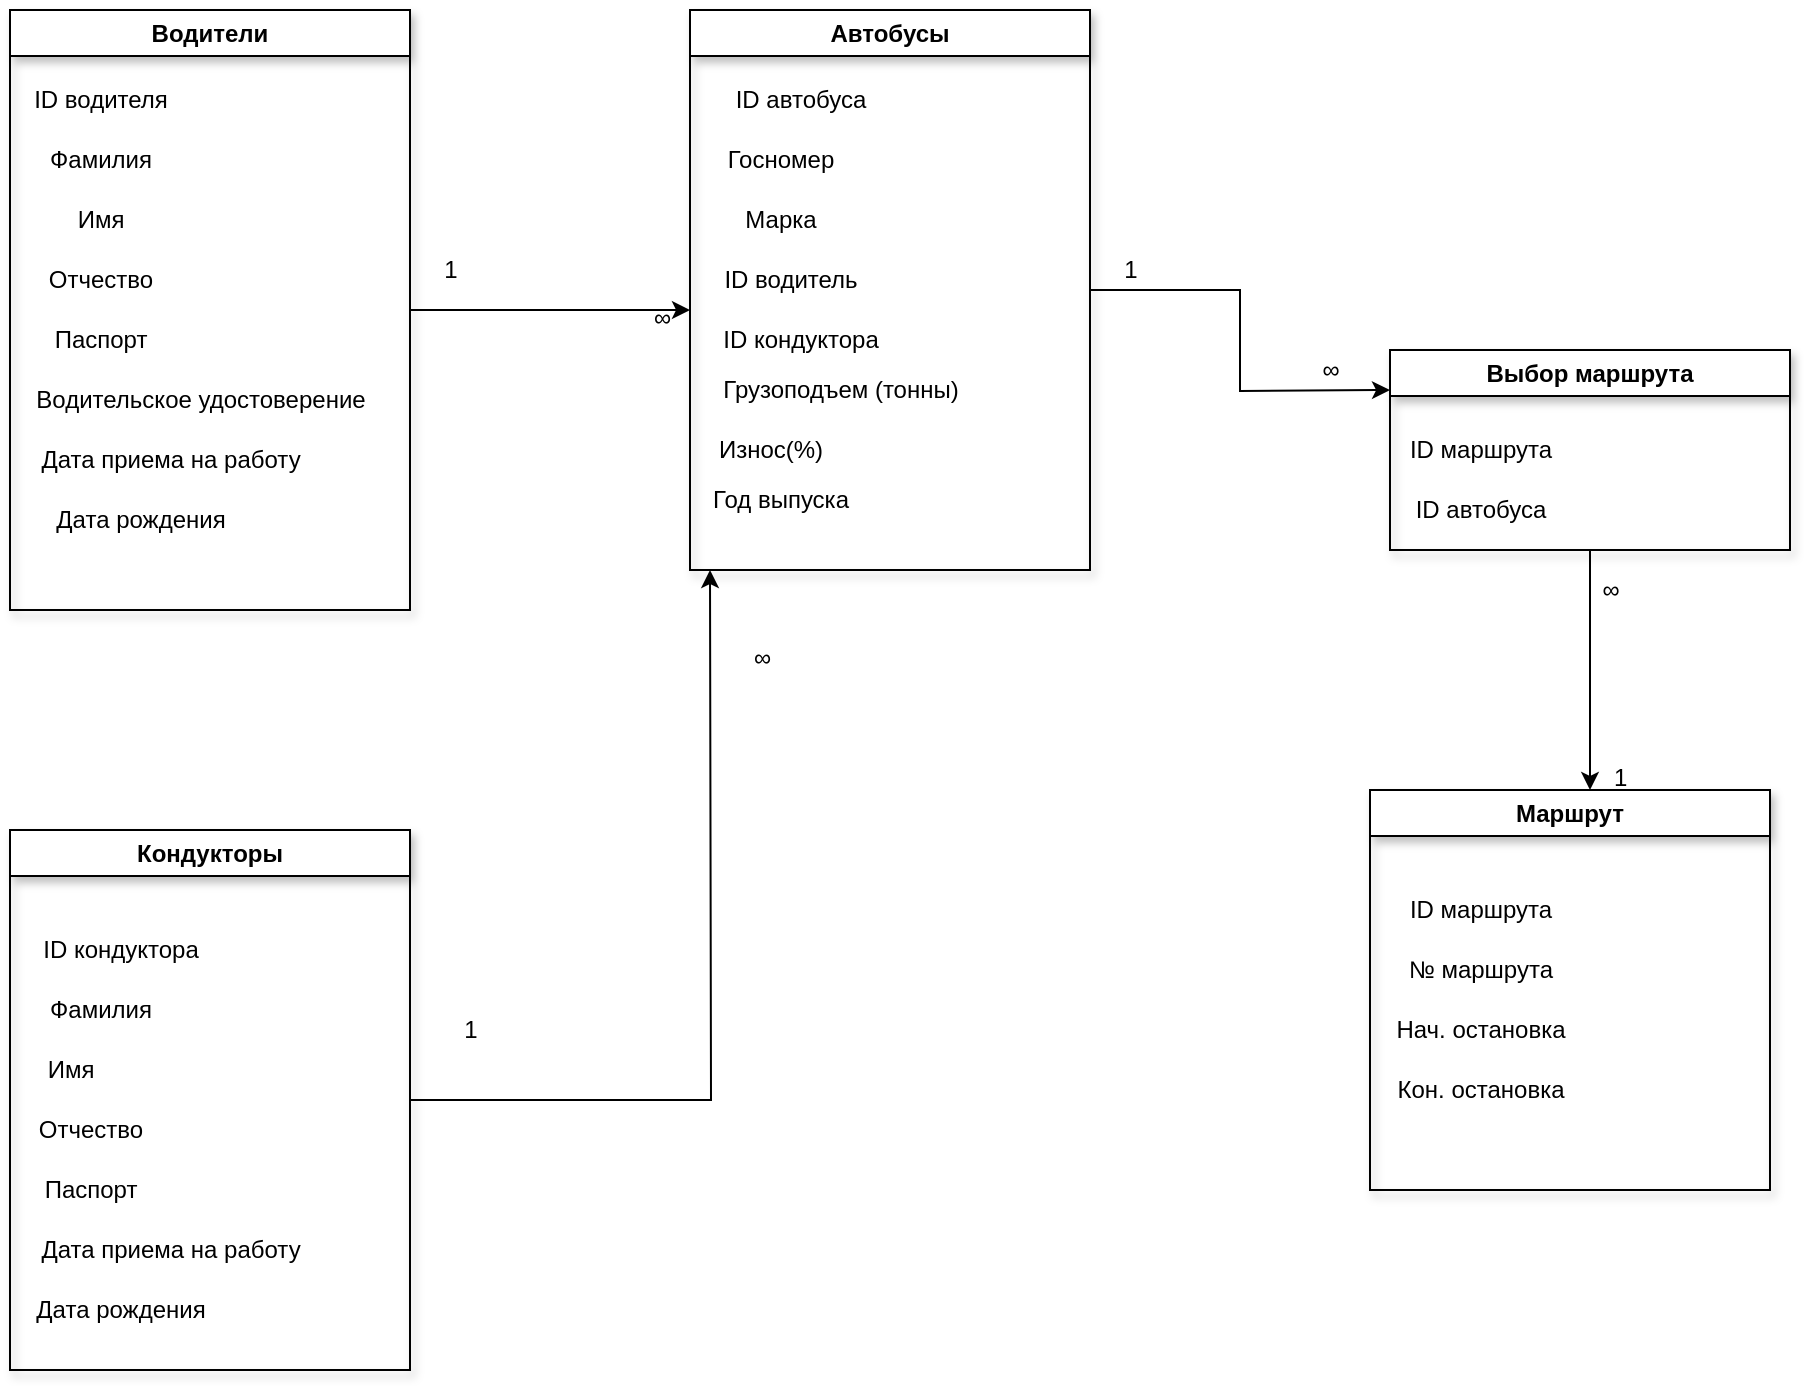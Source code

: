 <mxfile version="20.8.10" type="github">
  <diagram name="Страница 1" id="9g6V_dz-iWOwp6Ai2Tzk">
    <mxGraphModel dx="1026" dy="692" grid="1" gridSize="10" guides="1" tooltips="1" connect="1" arrows="1" fold="1" page="1" pageScale="1" pageWidth="1654" pageHeight="2336" math="0" shadow="0">
      <root>
        <mxCell id="0" />
        <mxCell id="1" parent="0" />
        <mxCell id="SfoHpd15tWI8p4T57rIh-19" style="edgeStyle=orthogonalEdgeStyle;rounded=0;orthogonalLoop=1;jettySize=auto;html=1;" edge="1" parent="1" source="SfoHpd15tWI8p4T57rIh-6">
          <mxGeometry relative="1" as="geometry">
            <mxPoint x="400" y="230" as="targetPoint" />
          </mxGeometry>
        </mxCell>
        <mxCell id="SfoHpd15tWI8p4T57rIh-6" value="Водители" style="swimlane;whiteSpace=wrap;html=1;shadow=1;" vertex="1" parent="1">
          <mxGeometry x="60" y="80" width="200" height="300" as="geometry" />
        </mxCell>
        <mxCell id="SfoHpd15tWI8p4T57rIh-9" value="ID водителя" style="text;html=1;align=center;verticalAlign=middle;resizable=0;points=[];autosize=1;strokeColor=none;fillColor=none;" vertex="1" parent="SfoHpd15tWI8p4T57rIh-6">
          <mxGeometry y="30" width="90" height="30" as="geometry" />
        </mxCell>
        <mxCell id="SfoHpd15tWI8p4T57rIh-12" value="Фамилия" style="text;html=1;align=center;verticalAlign=middle;resizable=0;points=[];autosize=1;strokeColor=none;fillColor=none;" vertex="1" parent="SfoHpd15tWI8p4T57rIh-6">
          <mxGeometry x="5" y="60" width="80" height="30" as="geometry" />
        </mxCell>
        <mxCell id="SfoHpd15tWI8p4T57rIh-13" value="Имя" style="text;html=1;align=center;verticalAlign=middle;resizable=0;points=[];autosize=1;strokeColor=none;fillColor=none;" vertex="1" parent="SfoHpd15tWI8p4T57rIh-6">
          <mxGeometry x="20" y="90" width="50" height="30" as="geometry" />
        </mxCell>
        <mxCell id="SfoHpd15tWI8p4T57rIh-14" value="Отчество" style="text;html=1;align=center;verticalAlign=middle;resizable=0;points=[];autosize=1;strokeColor=none;fillColor=none;" vertex="1" parent="SfoHpd15tWI8p4T57rIh-6">
          <mxGeometry x="5" y="120" width="80" height="30" as="geometry" />
        </mxCell>
        <mxCell id="SfoHpd15tWI8p4T57rIh-15" value="Паспорт" style="text;html=1;align=center;verticalAlign=middle;resizable=0;points=[];autosize=1;strokeColor=none;fillColor=none;" vertex="1" parent="SfoHpd15tWI8p4T57rIh-6">
          <mxGeometry x="10" y="150" width="70" height="30" as="geometry" />
        </mxCell>
        <mxCell id="SfoHpd15tWI8p4T57rIh-16" value="Водительское удостоверение" style="text;html=1;align=center;verticalAlign=middle;resizable=0;points=[];autosize=1;strokeColor=none;fillColor=none;" vertex="1" parent="SfoHpd15tWI8p4T57rIh-6">
          <mxGeometry y="180" width="190" height="30" as="geometry" />
        </mxCell>
        <mxCell id="SfoHpd15tWI8p4T57rIh-17" value="Дата приема на работу" style="text;html=1;align=center;verticalAlign=middle;resizable=0;points=[];autosize=1;strokeColor=none;fillColor=none;" vertex="1" parent="SfoHpd15tWI8p4T57rIh-6">
          <mxGeometry y="210" width="160" height="30" as="geometry" />
        </mxCell>
        <mxCell id="SfoHpd15tWI8p4T57rIh-18" value="Дата рождения" style="text;html=1;align=center;verticalAlign=middle;resizable=0;points=[];autosize=1;strokeColor=none;fillColor=none;" vertex="1" parent="SfoHpd15tWI8p4T57rIh-6">
          <mxGeometry x="10" y="240" width="110" height="30" as="geometry" />
        </mxCell>
        <mxCell id="SfoHpd15tWI8p4T57rIh-38" style="edgeStyle=orthogonalEdgeStyle;rounded=0;orthogonalLoop=1;jettySize=auto;html=1;" edge="1" parent="1" source="SfoHpd15tWI8p4T57rIh-20">
          <mxGeometry relative="1" as="geometry">
            <mxPoint x="750" y="270" as="targetPoint" />
          </mxGeometry>
        </mxCell>
        <mxCell id="SfoHpd15tWI8p4T57rIh-20" value="Автобусы" style="swimlane;whiteSpace=wrap;html=1;shadow=1;" vertex="1" parent="1">
          <mxGeometry x="400" y="80" width="200" height="280" as="geometry" />
        </mxCell>
        <mxCell id="SfoHpd15tWI8p4T57rIh-21" value="ID автобуса" style="text;html=1;align=center;verticalAlign=middle;resizable=0;points=[];autosize=1;strokeColor=none;fillColor=none;" vertex="1" parent="SfoHpd15tWI8p4T57rIh-20">
          <mxGeometry x="10" y="30" width="90" height="30" as="geometry" />
        </mxCell>
        <mxCell id="SfoHpd15tWI8p4T57rIh-22" value="Госномер" style="text;html=1;align=center;verticalAlign=middle;resizable=0;points=[];autosize=1;strokeColor=none;fillColor=none;" vertex="1" parent="SfoHpd15tWI8p4T57rIh-20">
          <mxGeometry x="5" y="60" width="80" height="30" as="geometry" />
        </mxCell>
        <mxCell id="SfoHpd15tWI8p4T57rIh-23" value="Марка" style="text;html=1;align=center;verticalAlign=middle;resizable=0;points=[];autosize=1;strokeColor=none;fillColor=none;" vertex="1" parent="SfoHpd15tWI8p4T57rIh-20">
          <mxGeometry x="15" y="90" width="60" height="30" as="geometry" />
        </mxCell>
        <mxCell id="SfoHpd15tWI8p4T57rIh-24" value="ID водитель" style="text;html=1;align=center;verticalAlign=middle;resizable=0;points=[];autosize=1;strokeColor=none;fillColor=none;" vertex="1" parent="SfoHpd15tWI8p4T57rIh-20">
          <mxGeometry x="5" y="120" width="90" height="30" as="geometry" />
        </mxCell>
        <mxCell id="SfoHpd15tWI8p4T57rIh-25" value="ID кондуктора" style="text;html=1;align=center;verticalAlign=middle;resizable=0;points=[];autosize=1;strokeColor=none;fillColor=none;" vertex="1" parent="SfoHpd15tWI8p4T57rIh-20">
          <mxGeometry x="5" y="150" width="100" height="30" as="geometry" />
        </mxCell>
        <mxCell id="SfoHpd15tWI8p4T57rIh-26" value="Грузоподъем (тонны)" style="text;html=1;align=center;verticalAlign=middle;resizable=0;points=[];autosize=1;strokeColor=none;fillColor=none;" vertex="1" parent="SfoHpd15tWI8p4T57rIh-20">
          <mxGeometry x="5" y="175" width="140" height="30" as="geometry" />
        </mxCell>
        <mxCell id="SfoHpd15tWI8p4T57rIh-28" value="Год выпуска" style="text;html=1;align=center;verticalAlign=middle;resizable=0;points=[];autosize=1;strokeColor=none;fillColor=none;" vertex="1" parent="SfoHpd15tWI8p4T57rIh-20">
          <mxGeometry y="230" width="90" height="30" as="geometry" />
        </mxCell>
        <mxCell id="SfoHpd15tWI8p4T57rIh-27" value="Износ(%)" style="text;html=1;align=center;verticalAlign=middle;resizable=0;points=[];autosize=1;strokeColor=none;fillColor=none;" vertex="1" parent="1">
          <mxGeometry x="400" y="285" width="80" height="30" as="geometry" />
        </mxCell>
        <mxCell id="SfoHpd15tWI8p4T57rIh-37" style="edgeStyle=orthogonalEdgeStyle;rounded=0;orthogonalLoop=1;jettySize=auto;html=1;" edge="1" parent="1" source="SfoHpd15tWI8p4T57rIh-29">
          <mxGeometry relative="1" as="geometry">
            <mxPoint x="410" y="360" as="targetPoint" />
          </mxGeometry>
        </mxCell>
        <mxCell id="SfoHpd15tWI8p4T57rIh-29" value="Кондукторы" style="swimlane;whiteSpace=wrap;html=1;shadow=1;" vertex="1" parent="1">
          <mxGeometry x="60" y="490" width="200" height="270" as="geometry" />
        </mxCell>
        <mxCell id="SfoHpd15tWI8p4T57rIh-30" value="ID кондуктора" style="text;html=1;align=center;verticalAlign=middle;resizable=0;points=[];autosize=1;strokeColor=none;fillColor=none;" vertex="1" parent="SfoHpd15tWI8p4T57rIh-29">
          <mxGeometry x="5" y="45" width="100" height="30" as="geometry" />
        </mxCell>
        <mxCell id="SfoHpd15tWI8p4T57rIh-31" value="Фамилия" style="text;html=1;align=center;verticalAlign=middle;resizable=0;points=[];autosize=1;strokeColor=none;fillColor=none;" vertex="1" parent="SfoHpd15tWI8p4T57rIh-29">
          <mxGeometry x="5" y="75" width="80" height="30" as="geometry" />
        </mxCell>
        <mxCell id="SfoHpd15tWI8p4T57rIh-33" value="Отчество" style="text;html=1;align=center;verticalAlign=middle;resizable=0;points=[];autosize=1;strokeColor=none;fillColor=none;" vertex="1" parent="SfoHpd15tWI8p4T57rIh-29">
          <mxGeometry y="135" width="80" height="30" as="geometry" />
        </mxCell>
        <mxCell id="SfoHpd15tWI8p4T57rIh-34" value="Паспорт" style="text;html=1;align=center;verticalAlign=middle;resizable=0;points=[];autosize=1;strokeColor=none;fillColor=none;" vertex="1" parent="SfoHpd15tWI8p4T57rIh-29">
          <mxGeometry x="5" y="165" width="70" height="30" as="geometry" />
        </mxCell>
        <mxCell id="SfoHpd15tWI8p4T57rIh-35" value="Дата приема на работу" style="text;html=1;align=center;verticalAlign=middle;resizable=0;points=[];autosize=1;strokeColor=none;fillColor=none;" vertex="1" parent="SfoHpd15tWI8p4T57rIh-29">
          <mxGeometry y="195" width="160" height="30" as="geometry" />
        </mxCell>
        <mxCell id="SfoHpd15tWI8p4T57rIh-36" value="Дата рождения" style="text;html=1;align=center;verticalAlign=middle;resizable=0;points=[];autosize=1;strokeColor=none;fillColor=none;" vertex="1" parent="SfoHpd15tWI8p4T57rIh-29">
          <mxGeometry y="225" width="110" height="30" as="geometry" />
        </mxCell>
        <mxCell id="SfoHpd15tWI8p4T57rIh-32" value="Имя" style="text;html=1;align=center;verticalAlign=middle;resizable=0;points=[];autosize=1;strokeColor=none;fillColor=none;" vertex="1" parent="1">
          <mxGeometry x="65" y="595" width="50" height="30" as="geometry" />
        </mxCell>
        <mxCell id="SfoHpd15tWI8p4T57rIh-42" style="edgeStyle=orthogonalEdgeStyle;rounded=0;orthogonalLoop=1;jettySize=auto;html=1;" edge="1" parent="1" source="SfoHpd15tWI8p4T57rIh-39">
          <mxGeometry relative="1" as="geometry">
            <mxPoint x="850" y="470" as="targetPoint" />
          </mxGeometry>
        </mxCell>
        <mxCell id="SfoHpd15tWI8p4T57rIh-39" value="Выбор маршрута" style="swimlane;whiteSpace=wrap;html=1;shadow=1;" vertex="1" parent="1">
          <mxGeometry x="750" y="250" width="200" height="100" as="geometry" />
        </mxCell>
        <mxCell id="SfoHpd15tWI8p4T57rIh-40" value="ID маршрута" style="text;html=1;align=center;verticalAlign=middle;resizable=0;points=[];autosize=1;strokeColor=none;fillColor=none;" vertex="1" parent="SfoHpd15tWI8p4T57rIh-39">
          <mxGeometry y="35" width="90" height="30" as="geometry" />
        </mxCell>
        <mxCell id="SfoHpd15tWI8p4T57rIh-41" value="ID автобуса" style="text;html=1;align=center;verticalAlign=middle;resizable=0;points=[];autosize=1;strokeColor=none;fillColor=none;" vertex="1" parent="SfoHpd15tWI8p4T57rIh-39">
          <mxGeometry y="65" width="90" height="30" as="geometry" />
        </mxCell>
        <mxCell id="SfoHpd15tWI8p4T57rIh-43" value="Маршрут" style="swimlane;whiteSpace=wrap;html=1;shadow=1;" vertex="1" parent="1">
          <mxGeometry x="740" y="470" width="200" height="200" as="geometry" />
        </mxCell>
        <mxCell id="SfoHpd15tWI8p4T57rIh-44" value="ID маршрута" style="text;html=1;align=center;verticalAlign=middle;resizable=0;points=[];autosize=1;strokeColor=none;fillColor=none;" vertex="1" parent="SfoHpd15tWI8p4T57rIh-43">
          <mxGeometry x="10" y="45" width="90" height="30" as="geometry" />
        </mxCell>
        <mxCell id="SfoHpd15tWI8p4T57rIh-45" value="№ маршрута" style="text;html=1;align=center;verticalAlign=middle;resizable=0;points=[];autosize=1;strokeColor=none;fillColor=none;" vertex="1" parent="SfoHpd15tWI8p4T57rIh-43">
          <mxGeometry x="10" y="75" width="90" height="30" as="geometry" />
        </mxCell>
        <mxCell id="SfoHpd15tWI8p4T57rIh-46" value="Нач. остановка" style="text;html=1;align=center;verticalAlign=middle;resizable=0;points=[];autosize=1;strokeColor=none;fillColor=none;" vertex="1" parent="SfoHpd15tWI8p4T57rIh-43">
          <mxGeometry y="105" width="110" height="30" as="geometry" />
        </mxCell>
        <mxCell id="SfoHpd15tWI8p4T57rIh-47" value="Кон. остановка" style="text;html=1;align=center;verticalAlign=middle;resizable=0;points=[];autosize=1;strokeColor=none;fillColor=none;" vertex="1" parent="SfoHpd15tWI8p4T57rIh-43">
          <mxGeometry y="135" width="110" height="30" as="geometry" />
        </mxCell>
        <mxCell id="SfoHpd15tWI8p4T57rIh-48" value="1" style="text;html=1;align=center;verticalAlign=middle;resizable=0;points=[];autosize=1;strokeColor=none;fillColor=none;" vertex="1" parent="1">
          <mxGeometry x="605" y="195" width="30" height="30" as="geometry" />
        </mxCell>
        <mxCell id="SfoHpd15tWI8p4T57rIh-50" value="∞" style="text;html=1;align=center;verticalAlign=middle;resizable=0;points=[];autosize=1;strokeColor=none;fillColor=none;" vertex="1" parent="1">
          <mxGeometry x="705" y="245" width="30" height="30" as="geometry" />
        </mxCell>
        <mxCell id="SfoHpd15tWI8p4T57rIh-51" value="∞" style="text;html=1;align=center;verticalAlign=middle;resizable=0;points=[];autosize=1;strokeColor=none;fillColor=none;" vertex="1" parent="1">
          <mxGeometry x="845" y="355" width="30" height="30" as="geometry" />
        </mxCell>
        <mxCell id="SfoHpd15tWI8p4T57rIh-53" value="1" style="text;whiteSpace=wrap;html=1;" vertex="1" parent="1">
          <mxGeometry x="860" y="450" width="40" height="40" as="geometry" />
        </mxCell>
        <mxCell id="SfoHpd15tWI8p4T57rIh-55" value="∞" style="text;whiteSpace=wrap;html=1;" vertex="1" parent="1">
          <mxGeometry x="430" y="390" width="40" height="40" as="geometry" />
        </mxCell>
        <mxCell id="SfoHpd15tWI8p4T57rIh-57" value="∞" style="text;whiteSpace=wrap;html=1;" vertex="1" parent="1">
          <mxGeometry x="380" y="220" width="40" height="40" as="geometry" />
        </mxCell>
        <mxCell id="SfoHpd15tWI8p4T57rIh-62" value="1" style="text;html=1;align=center;verticalAlign=middle;resizable=0;points=[];autosize=1;strokeColor=none;fillColor=none;" vertex="1" parent="1">
          <mxGeometry x="275" y="575" width="30" height="30" as="geometry" />
        </mxCell>
        <mxCell id="SfoHpd15tWI8p4T57rIh-63" value="1" style="text;html=1;align=center;verticalAlign=middle;resizable=0;points=[];autosize=1;strokeColor=none;fillColor=none;" vertex="1" parent="1">
          <mxGeometry x="265" y="195" width="30" height="30" as="geometry" />
        </mxCell>
      </root>
    </mxGraphModel>
  </diagram>
</mxfile>
